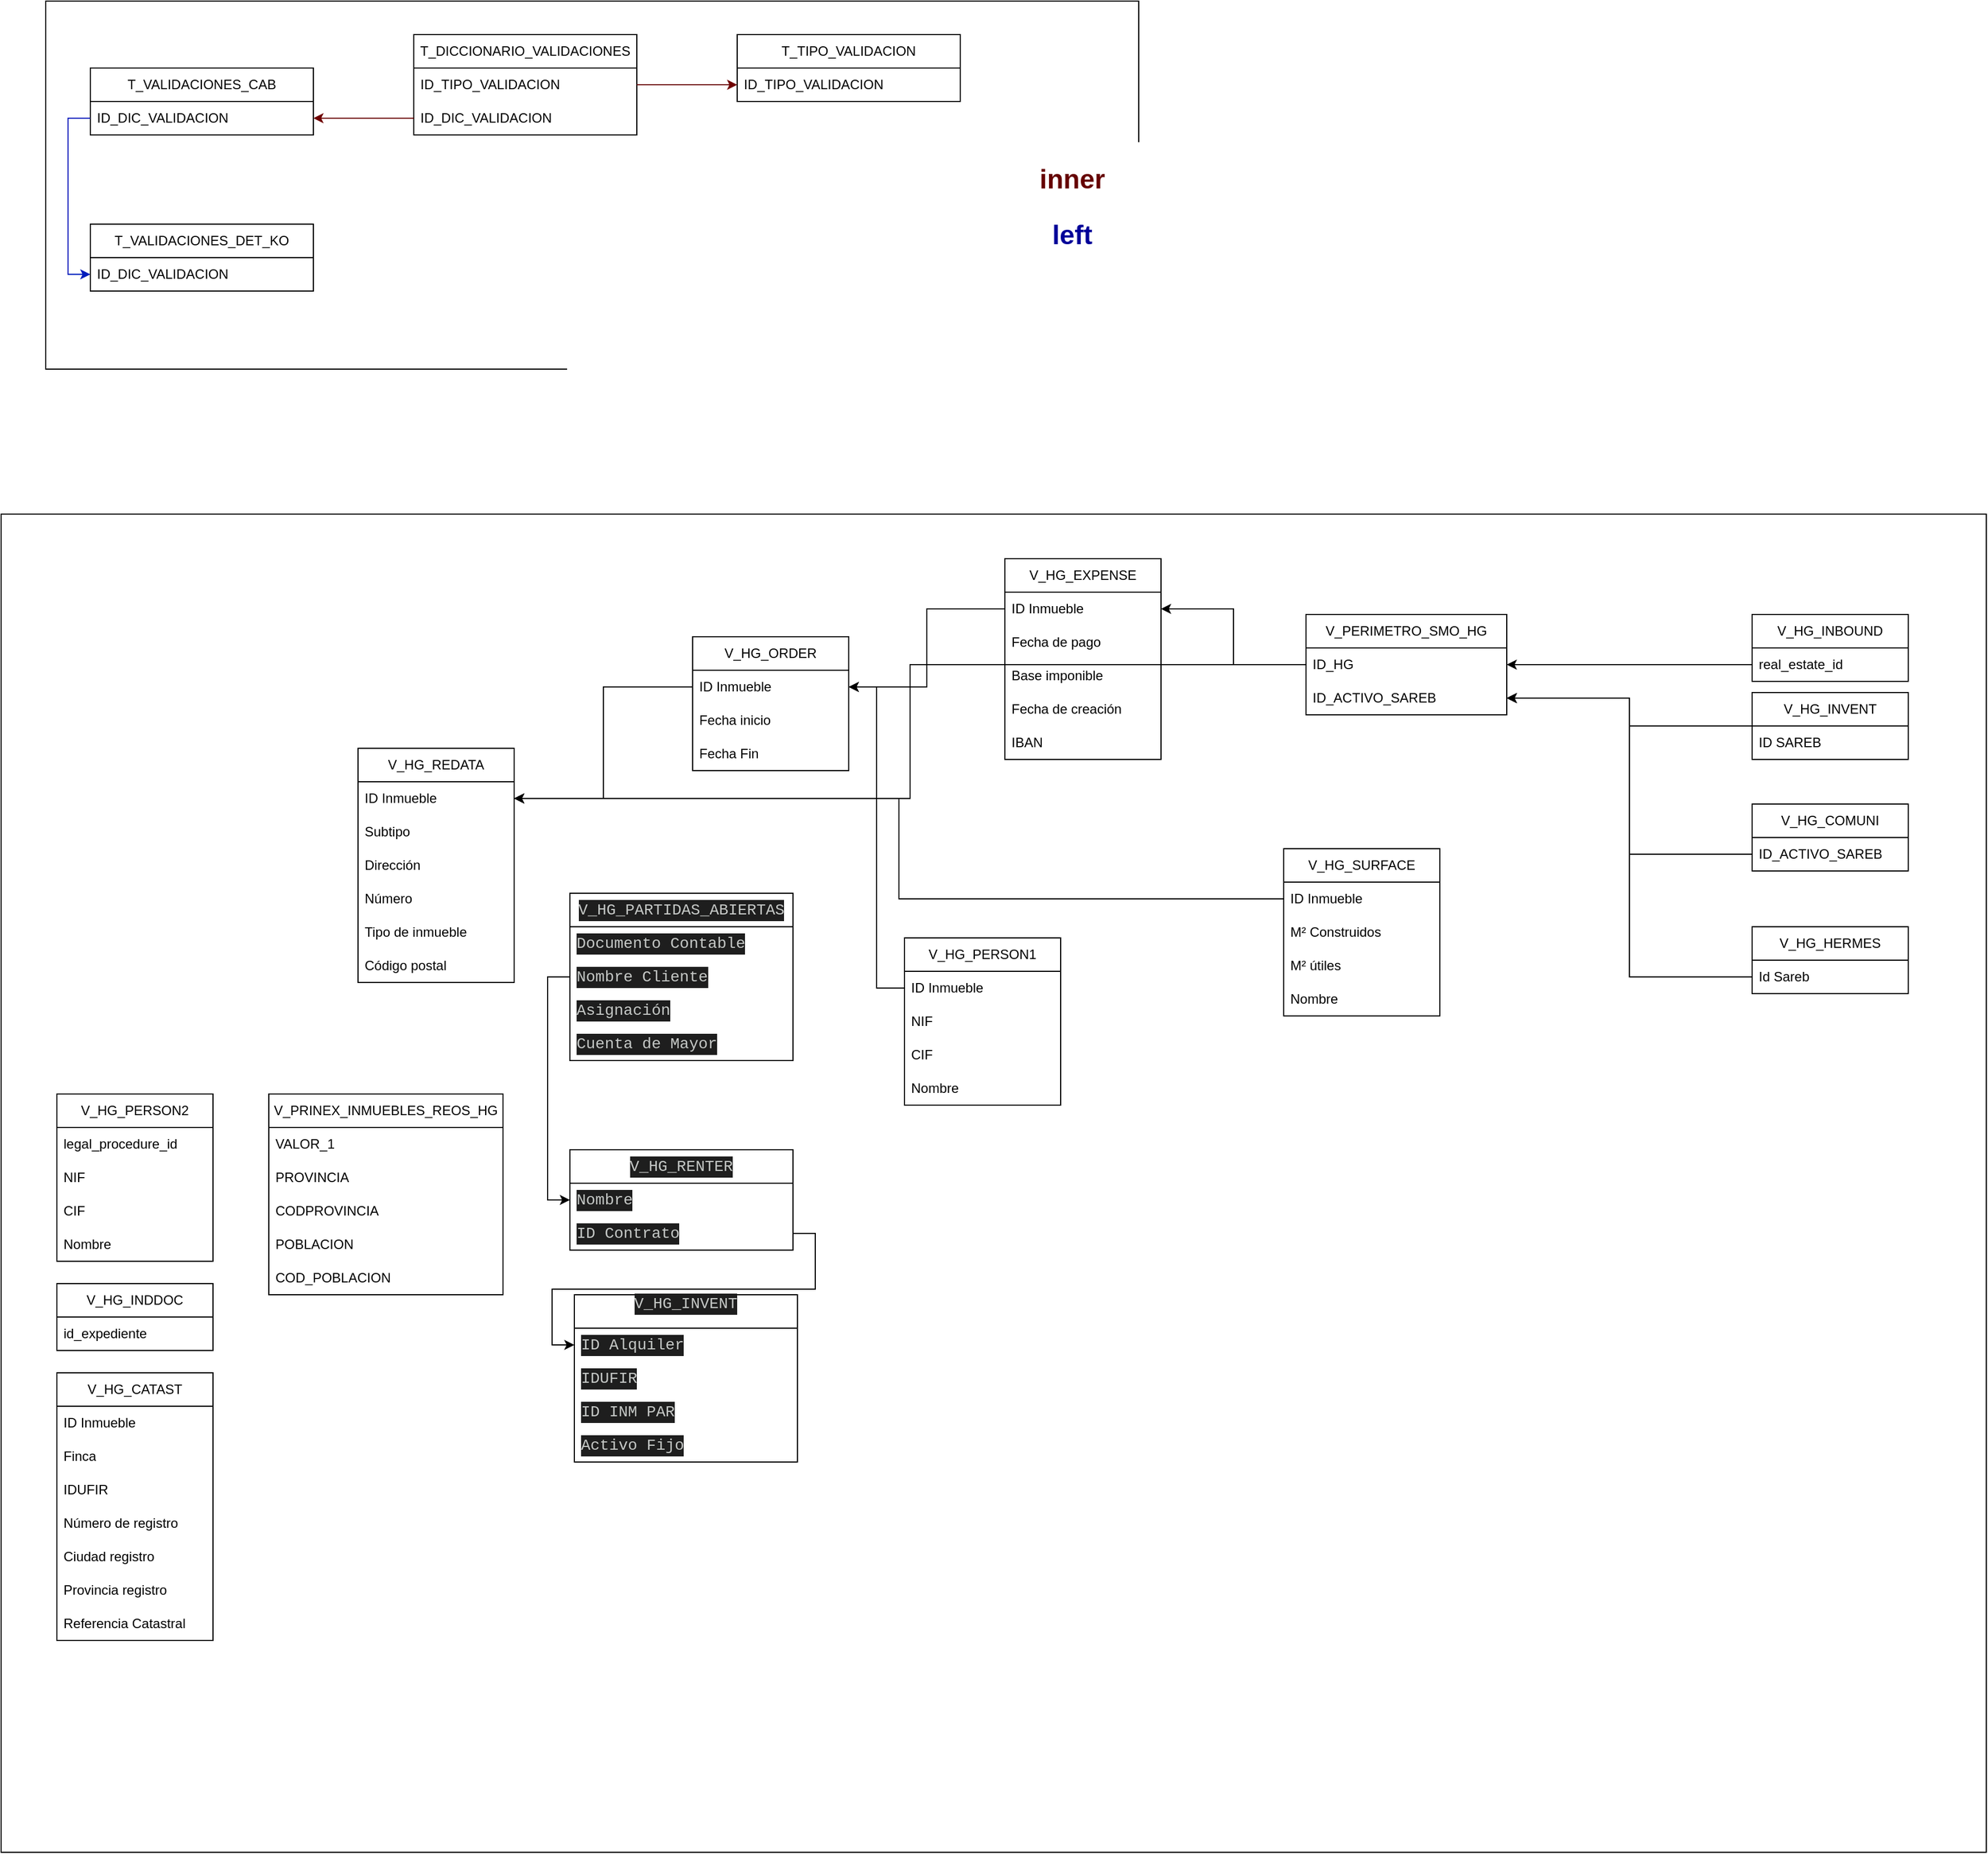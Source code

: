 <mxfile version="21.3.4" type="github">
  <diagram name="Page-1" id="dQD7q0FV81Xkfr1hVzfH">
    <mxGraphModel dx="1823" dy="581" grid="1" gridSize="10" guides="1" tooltips="1" connect="1" arrows="1" fold="1" page="1" pageScale="1" pageWidth="827" pageHeight="1169" math="0" shadow="0">
      <root>
        <mxCell id="0" />
        <mxCell id="1" parent="0" />
        <mxCell id="b-tsryP7ZmEh2vJS-tVm-26" value="" style="rounded=0;whiteSpace=wrap;html=1;" vertex="1" parent="1">
          <mxGeometry x="-300" y="480" width="1780" height="1200" as="geometry" />
        </mxCell>
        <mxCell id="b-tsryP7ZmEh2vJS-tVm-25" value="" style="rounded=0;whiteSpace=wrap;html=1;" vertex="1" parent="1">
          <mxGeometry x="-260" y="20" width="980" height="330" as="geometry" />
        </mxCell>
        <mxCell id="b-tsryP7ZmEh2vJS-tVm-2" value="T_DICCIONARIO_VALIDACIONES" style="swimlane;fontStyle=0;childLayout=stackLayout;horizontal=1;startSize=30;horizontalStack=0;resizeParent=1;resizeParentMax=0;resizeLast=0;collapsible=1;marginBottom=0;whiteSpace=wrap;html=1;" vertex="1" parent="1">
          <mxGeometry x="70" y="50" width="200" height="90" as="geometry" />
        </mxCell>
        <mxCell id="b-tsryP7ZmEh2vJS-tVm-3" value="ID_TIPO_VALIDACION" style="text;strokeColor=none;fillColor=none;align=left;verticalAlign=middle;spacingLeft=4;spacingRight=4;overflow=hidden;points=[[0,0.5],[1,0.5]];portConstraint=eastwest;rotatable=0;whiteSpace=wrap;html=1;" vertex="1" parent="b-tsryP7ZmEh2vJS-tVm-2">
          <mxGeometry y="30" width="200" height="30" as="geometry" />
        </mxCell>
        <mxCell id="b-tsryP7ZmEh2vJS-tVm-4" value="ID_DIC_VALIDACION" style="text;strokeColor=none;fillColor=none;align=left;verticalAlign=middle;spacingLeft=4;spacingRight=4;overflow=hidden;points=[[0,0.5],[1,0.5]];portConstraint=eastwest;rotatable=0;whiteSpace=wrap;html=1;" vertex="1" parent="b-tsryP7ZmEh2vJS-tVm-2">
          <mxGeometry y="60" width="200" height="30" as="geometry" />
        </mxCell>
        <mxCell id="b-tsryP7ZmEh2vJS-tVm-7" value="T_TIPO_VALIDACION" style="swimlane;fontStyle=0;childLayout=stackLayout;horizontal=1;startSize=30;horizontalStack=0;resizeParent=1;resizeParentMax=0;resizeLast=0;collapsible=1;marginBottom=0;whiteSpace=wrap;html=1;" vertex="1" parent="1">
          <mxGeometry x="360" y="50" width="200" height="60" as="geometry" />
        </mxCell>
        <mxCell id="b-tsryP7ZmEh2vJS-tVm-8" value="ID_TIPO_VALIDACION" style="text;strokeColor=none;fillColor=none;align=left;verticalAlign=middle;spacingLeft=4;spacingRight=4;overflow=hidden;points=[[0,0.5],[1,0.5]];portConstraint=eastwest;rotatable=0;whiteSpace=wrap;html=1;" vertex="1" parent="b-tsryP7ZmEh2vJS-tVm-7">
          <mxGeometry y="30" width="200" height="30" as="geometry" />
        </mxCell>
        <mxCell id="b-tsryP7ZmEh2vJS-tVm-11" value="T_VALIDACIONES_CAB" style="swimlane;fontStyle=0;childLayout=stackLayout;horizontal=1;startSize=30;horizontalStack=0;resizeParent=1;resizeParentMax=0;resizeLast=0;collapsible=1;marginBottom=0;whiteSpace=wrap;html=1;" vertex="1" parent="1">
          <mxGeometry x="-220" y="80" width="200" height="60" as="geometry" />
        </mxCell>
        <mxCell id="b-tsryP7ZmEh2vJS-tVm-12" value="ID_DIC_VALIDACION" style="text;strokeColor=none;fillColor=none;align=left;verticalAlign=middle;spacingLeft=4;spacingRight=4;overflow=hidden;points=[[0,0.5],[1,0.5]];portConstraint=eastwest;rotatable=0;whiteSpace=wrap;html=1;" vertex="1" parent="b-tsryP7ZmEh2vJS-tVm-11">
          <mxGeometry y="30" width="200" height="30" as="geometry" />
        </mxCell>
        <mxCell id="b-tsryP7ZmEh2vJS-tVm-15" value="T_VALIDACIONES_DET_KO" style="swimlane;fontStyle=0;childLayout=stackLayout;horizontal=1;startSize=30;horizontalStack=0;resizeParent=1;resizeParentMax=0;resizeLast=0;collapsible=1;marginBottom=0;whiteSpace=wrap;html=1;" vertex="1" parent="1">
          <mxGeometry x="-220" y="220" width="200" height="60" as="geometry" />
        </mxCell>
        <mxCell id="b-tsryP7ZmEh2vJS-tVm-16" value="ID_DIC_VALIDACION" style="text;strokeColor=none;fillColor=none;align=left;verticalAlign=middle;spacingLeft=4;spacingRight=4;overflow=hidden;points=[[0,0.5],[1,0.5]];portConstraint=eastwest;rotatable=0;whiteSpace=wrap;html=1;" vertex="1" parent="b-tsryP7ZmEh2vJS-tVm-15">
          <mxGeometry y="30" width="200" height="30" as="geometry" />
        </mxCell>
        <mxCell id="b-tsryP7ZmEh2vJS-tVm-20" style="edgeStyle=orthogonalEdgeStyle;rounded=0;orthogonalLoop=1;jettySize=auto;html=1;fillColor=#a20025;strokeColor=#6F0000;" edge="1" parent="1" source="b-tsryP7ZmEh2vJS-tVm-4" target="b-tsryP7ZmEh2vJS-tVm-12">
          <mxGeometry relative="1" as="geometry" />
        </mxCell>
        <mxCell id="b-tsryP7ZmEh2vJS-tVm-21" style="edgeStyle=orthogonalEdgeStyle;rounded=0;orthogonalLoop=1;jettySize=auto;html=1;entryX=0;entryY=0.5;entryDx=0;entryDy=0;fillColor=#0050ef;strokeColor=#001DBC;" edge="1" parent="1" source="b-tsryP7ZmEh2vJS-tVm-12" target="b-tsryP7ZmEh2vJS-tVm-16">
          <mxGeometry relative="1" as="geometry" />
        </mxCell>
        <mxCell id="b-tsryP7ZmEh2vJS-tVm-22" style="edgeStyle=orthogonalEdgeStyle;rounded=0;orthogonalLoop=1;jettySize=auto;html=1;exitX=1;exitY=0.5;exitDx=0;exitDy=0;entryX=0;entryY=0.75;entryDx=0;entryDy=0;fillColor=#a20025;strokeColor=#6F0000;" edge="1" parent="1" source="b-tsryP7ZmEh2vJS-tVm-3" target="b-tsryP7ZmEh2vJS-tVm-7">
          <mxGeometry relative="1" as="geometry" />
        </mxCell>
        <mxCell id="b-tsryP7ZmEh2vJS-tVm-23" value="&lt;font color=&quot;#660000&quot;&gt;inner&lt;br&gt;&lt;/font&gt;" style="text;strokeColor=none;fillColor=none;html=1;fontSize=24;fontStyle=1;verticalAlign=middle;align=center;" vertex="1" parent="1">
          <mxGeometry x="610" y="160" width="100" height="40" as="geometry" />
        </mxCell>
        <mxCell id="b-tsryP7ZmEh2vJS-tVm-24" value="&lt;font&gt;left&lt;br&gt;&lt;/font&gt;" style="text;html=1;fontSize=24;fontStyle=1;verticalAlign=middle;align=center;fontColor=#000099;" vertex="1" parent="1">
          <mxGeometry x="610" y="210" width="100" height="40" as="geometry" />
        </mxCell>
        <mxCell id="b-tsryP7ZmEh2vJS-tVm-31" value="V_HG_REDATA" style="swimlane;fontStyle=0;childLayout=stackLayout;horizontal=1;startSize=30;horizontalStack=0;resizeParent=1;resizeParentMax=0;resizeLast=0;collapsible=1;marginBottom=0;whiteSpace=wrap;html=1;" vertex="1" parent="1">
          <mxGeometry x="20" y="690" width="140" height="210" as="geometry" />
        </mxCell>
        <mxCell id="b-tsryP7ZmEh2vJS-tVm-32" value="ID Inmueble" style="text;strokeColor=none;fillColor=none;align=left;verticalAlign=middle;spacingLeft=4;spacingRight=4;overflow=hidden;points=[[0,0.5],[1,0.5]];portConstraint=eastwest;rotatable=0;whiteSpace=wrap;html=1;" vertex="1" parent="b-tsryP7ZmEh2vJS-tVm-31">
          <mxGeometry y="30" width="140" height="30" as="geometry" />
        </mxCell>
        <mxCell id="b-tsryP7ZmEh2vJS-tVm-33" value="Subtipo" style="text;strokeColor=none;fillColor=none;align=left;verticalAlign=middle;spacingLeft=4;spacingRight=4;overflow=hidden;points=[[0,0.5],[1,0.5]];portConstraint=eastwest;rotatable=0;whiteSpace=wrap;html=1;" vertex="1" parent="b-tsryP7ZmEh2vJS-tVm-31">
          <mxGeometry y="60" width="140" height="30" as="geometry" />
        </mxCell>
        <mxCell id="b-tsryP7ZmEh2vJS-tVm-34" value="Dirección" style="text;strokeColor=none;fillColor=none;align=left;verticalAlign=middle;spacingLeft=4;spacingRight=4;overflow=hidden;points=[[0,0.5],[1,0.5]];portConstraint=eastwest;rotatable=0;whiteSpace=wrap;html=1;" vertex="1" parent="b-tsryP7ZmEh2vJS-tVm-31">
          <mxGeometry y="90" width="140" height="30" as="geometry" />
        </mxCell>
        <mxCell id="b-tsryP7ZmEh2vJS-tVm-87" value="Número" style="text;strokeColor=none;fillColor=none;align=left;verticalAlign=middle;spacingLeft=4;spacingRight=4;overflow=hidden;points=[[0,0.5],[1,0.5]];portConstraint=eastwest;rotatable=0;whiteSpace=wrap;html=1;" vertex="1" parent="b-tsryP7ZmEh2vJS-tVm-31">
          <mxGeometry y="120" width="140" height="30" as="geometry" />
        </mxCell>
        <mxCell id="b-tsryP7ZmEh2vJS-tVm-94" value="Tipo de inmueble" style="text;strokeColor=none;fillColor=none;align=left;verticalAlign=middle;spacingLeft=4;spacingRight=4;overflow=hidden;points=[[0,0.5],[1,0.5]];portConstraint=eastwest;rotatable=0;whiteSpace=wrap;html=1;" vertex="1" parent="b-tsryP7ZmEh2vJS-tVm-31">
          <mxGeometry y="150" width="140" height="30" as="geometry" />
        </mxCell>
        <mxCell id="b-tsryP7ZmEh2vJS-tVm-95" value="Código postal" style="text;strokeColor=none;fillColor=none;align=left;verticalAlign=middle;spacingLeft=4;spacingRight=4;overflow=hidden;points=[[0,0.5],[1,0.5]];portConstraint=eastwest;rotatable=0;whiteSpace=wrap;html=1;" vertex="1" parent="b-tsryP7ZmEh2vJS-tVm-31">
          <mxGeometry y="180" width="140" height="30" as="geometry" />
        </mxCell>
        <mxCell id="b-tsryP7ZmEh2vJS-tVm-36" value="V_HG_PERSON1" style="swimlane;fontStyle=0;childLayout=stackLayout;horizontal=1;startSize=30;horizontalStack=0;resizeParent=1;resizeParentMax=0;resizeLast=0;collapsible=1;marginBottom=0;whiteSpace=wrap;html=1;" vertex="1" parent="1">
          <mxGeometry x="510" y="860" width="140" height="150" as="geometry" />
        </mxCell>
        <mxCell id="b-tsryP7ZmEh2vJS-tVm-37" value="ID Inmueble" style="text;strokeColor=none;fillColor=none;align=left;verticalAlign=middle;spacingLeft=4;spacingRight=4;overflow=hidden;points=[[0,0.5],[1,0.5]];portConstraint=eastwest;rotatable=0;whiteSpace=wrap;html=1;" vertex="1" parent="b-tsryP7ZmEh2vJS-tVm-36">
          <mxGeometry y="30" width="140" height="30" as="geometry" />
        </mxCell>
        <mxCell id="b-tsryP7ZmEh2vJS-tVm-38" value="NIF" style="text;strokeColor=none;fillColor=none;align=left;verticalAlign=middle;spacingLeft=4;spacingRight=4;overflow=hidden;points=[[0,0.5],[1,0.5]];portConstraint=eastwest;rotatable=0;whiteSpace=wrap;html=1;" vertex="1" parent="b-tsryP7ZmEh2vJS-tVm-36">
          <mxGeometry y="60" width="140" height="30" as="geometry" />
        </mxCell>
        <mxCell id="b-tsryP7ZmEh2vJS-tVm-39" value="CIF" style="text;strokeColor=none;fillColor=none;align=left;verticalAlign=middle;spacingLeft=4;spacingRight=4;overflow=hidden;points=[[0,0.5],[1,0.5]];portConstraint=eastwest;rotatable=0;whiteSpace=wrap;html=1;" vertex="1" parent="b-tsryP7ZmEh2vJS-tVm-36">
          <mxGeometry y="90" width="140" height="30" as="geometry" />
        </mxCell>
        <mxCell id="b-tsryP7ZmEh2vJS-tVm-40" value="Nombre" style="text;strokeColor=none;fillColor=none;align=left;verticalAlign=middle;spacingLeft=4;spacingRight=4;overflow=hidden;points=[[0,0.5],[1,0.5]];portConstraint=eastwest;rotatable=0;whiteSpace=wrap;html=1;" vertex="1" parent="b-tsryP7ZmEh2vJS-tVm-36">
          <mxGeometry y="120" width="140" height="30" as="geometry" />
        </mxCell>
        <mxCell id="b-tsryP7ZmEh2vJS-tVm-41" value="V_HG_PERSON2" style="swimlane;fontStyle=0;childLayout=stackLayout;horizontal=1;startSize=30;horizontalStack=0;resizeParent=1;resizeParentMax=0;resizeLast=0;collapsible=1;marginBottom=0;whiteSpace=wrap;html=1;" vertex="1" parent="1">
          <mxGeometry x="-250" y="1000" width="140" height="150" as="geometry" />
        </mxCell>
        <mxCell id="b-tsryP7ZmEh2vJS-tVm-42" value="legal_procedure_id" style="text;strokeColor=none;fillColor=none;align=left;verticalAlign=middle;spacingLeft=4;spacingRight=4;overflow=hidden;points=[[0,0.5],[1,0.5]];portConstraint=eastwest;rotatable=0;whiteSpace=wrap;html=1;" vertex="1" parent="b-tsryP7ZmEh2vJS-tVm-41">
          <mxGeometry y="30" width="140" height="30" as="geometry" />
        </mxCell>
        <mxCell id="b-tsryP7ZmEh2vJS-tVm-43" value="NIF" style="text;strokeColor=none;fillColor=none;align=left;verticalAlign=middle;spacingLeft=4;spacingRight=4;overflow=hidden;points=[[0,0.5],[1,0.5]];portConstraint=eastwest;rotatable=0;whiteSpace=wrap;html=1;" vertex="1" parent="b-tsryP7ZmEh2vJS-tVm-41">
          <mxGeometry y="60" width="140" height="30" as="geometry" />
        </mxCell>
        <mxCell id="b-tsryP7ZmEh2vJS-tVm-44" value="CIF" style="text;strokeColor=none;fillColor=none;align=left;verticalAlign=middle;spacingLeft=4;spacingRight=4;overflow=hidden;points=[[0,0.5],[1,0.5]];portConstraint=eastwest;rotatable=0;whiteSpace=wrap;html=1;" vertex="1" parent="b-tsryP7ZmEh2vJS-tVm-41">
          <mxGeometry y="90" width="140" height="30" as="geometry" />
        </mxCell>
        <mxCell id="b-tsryP7ZmEh2vJS-tVm-45" value="Nombre" style="text;strokeColor=none;fillColor=none;align=left;verticalAlign=middle;spacingLeft=4;spacingRight=4;overflow=hidden;points=[[0,0.5],[1,0.5]];portConstraint=eastwest;rotatable=0;whiteSpace=wrap;html=1;" vertex="1" parent="b-tsryP7ZmEh2vJS-tVm-41">
          <mxGeometry y="120" width="140" height="30" as="geometry" />
        </mxCell>
        <mxCell id="b-tsryP7ZmEh2vJS-tVm-46" value="V_HG_ORDER" style="swimlane;fontStyle=0;childLayout=stackLayout;horizontal=1;startSize=30;horizontalStack=0;resizeParent=1;resizeParentMax=0;resizeLast=0;collapsible=1;marginBottom=0;whiteSpace=wrap;html=1;" vertex="1" parent="1">
          <mxGeometry x="320" y="590" width="140" height="120" as="geometry" />
        </mxCell>
        <mxCell id="b-tsryP7ZmEh2vJS-tVm-47" value="ID Inmueble" style="text;strokeColor=none;fillColor=none;align=left;verticalAlign=middle;spacingLeft=4;spacingRight=4;overflow=hidden;points=[[0,0.5],[1,0.5]];portConstraint=eastwest;rotatable=0;whiteSpace=wrap;html=1;" vertex="1" parent="b-tsryP7ZmEh2vJS-tVm-46">
          <mxGeometry y="30" width="140" height="30" as="geometry" />
        </mxCell>
        <mxCell id="b-tsryP7ZmEh2vJS-tVm-48" value="Fecha inicio" style="text;strokeColor=none;fillColor=none;align=left;verticalAlign=middle;spacingLeft=4;spacingRight=4;overflow=hidden;points=[[0,0.5],[1,0.5]];portConstraint=eastwest;rotatable=0;whiteSpace=wrap;html=1;" vertex="1" parent="b-tsryP7ZmEh2vJS-tVm-46">
          <mxGeometry y="60" width="140" height="30" as="geometry" />
        </mxCell>
        <mxCell id="b-tsryP7ZmEh2vJS-tVm-49" value="Fecha Fin" style="text;strokeColor=none;fillColor=none;align=left;verticalAlign=middle;spacingLeft=4;spacingRight=4;overflow=hidden;points=[[0,0.5],[1,0.5]];portConstraint=eastwest;rotatable=0;whiteSpace=wrap;html=1;" vertex="1" parent="b-tsryP7ZmEh2vJS-tVm-46">
          <mxGeometry y="90" width="140" height="30" as="geometry" />
        </mxCell>
        <mxCell id="b-tsryP7ZmEh2vJS-tVm-50" style="edgeStyle=orthogonalEdgeStyle;rounded=0;orthogonalLoop=1;jettySize=auto;html=1;entryX=1;entryY=0.5;entryDx=0;entryDy=0;" edge="1" parent="1" source="b-tsryP7ZmEh2vJS-tVm-47" target="b-tsryP7ZmEh2vJS-tVm-32">
          <mxGeometry relative="1" as="geometry" />
        </mxCell>
        <mxCell id="b-tsryP7ZmEh2vJS-tVm-51" value="V_HG_EXPENSE" style="swimlane;fontStyle=0;childLayout=stackLayout;horizontal=1;startSize=30;horizontalStack=0;resizeParent=1;resizeParentMax=0;resizeLast=0;collapsible=1;marginBottom=0;whiteSpace=wrap;html=1;" vertex="1" parent="1">
          <mxGeometry x="600" y="520" width="140" height="180" as="geometry" />
        </mxCell>
        <mxCell id="b-tsryP7ZmEh2vJS-tVm-52" value="ID Inmueble" style="text;strokeColor=none;fillColor=none;align=left;verticalAlign=middle;spacingLeft=4;spacingRight=4;overflow=hidden;points=[[0,0.5],[1,0.5]];portConstraint=eastwest;rotatable=0;whiteSpace=wrap;html=1;" vertex="1" parent="b-tsryP7ZmEh2vJS-tVm-51">
          <mxGeometry y="30" width="140" height="30" as="geometry" />
        </mxCell>
        <mxCell id="b-tsryP7ZmEh2vJS-tVm-53" value="Fecha de pago" style="text;strokeColor=none;fillColor=none;align=left;verticalAlign=middle;spacingLeft=4;spacingRight=4;overflow=hidden;points=[[0,0.5],[1,0.5]];portConstraint=eastwest;rotatable=0;whiteSpace=wrap;html=1;" vertex="1" parent="b-tsryP7ZmEh2vJS-tVm-51">
          <mxGeometry y="60" width="140" height="30" as="geometry" />
        </mxCell>
        <mxCell id="b-tsryP7ZmEh2vJS-tVm-56" value="Base imponible" style="text;strokeColor=none;fillColor=none;align=left;verticalAlign=middle;spacingLeft=4;spacingRight=4;overflow=hidden;points=[[0,0.5],[1,0.5]];portConstraint=eastwest;rotatable=0;whiteSpace=wrap;html=1;" vertex="1" parent="b-tsryP7ZmEh2vJS-tVm-51">
          <mxGeometry y="90" width="140" height="30" as="geometry" />
        </mxCell>
        <mxCell id="b-tsryP7ZmEh2vJS-tVm-55" value="Fecha de creación" style="text;strokeColor=none;fillColor=none;align=left;verticalAlign=middle;spacingLeft=4;spacingRight=4;overflow=hidden;points=[[0,0.5],[1,0.5]];portConstraint=eastwest;rotatable=0;whiteSpace=wrap;html=1;" vertex="1" parent="b-tsryP7ZmEh2vJS-tVm-51">
          <mxGeometry y="120" width="140" height="30" as="geometry" />
        </mxCell>
        <mxCell id="b-tsryP7ZmEh2vJS-tVm-54" value="IBAN" style="text;strokeColor=none;fillColor=none;align=left;verticalAlign=middle;spacingLeft=4;spacingRight=4;overflow=hidden;points=[[0,0.5],[1,0.5]];portConstraint=eastwest;rotatable=0;whiteSpace=wrap;html=1;" vertex="1" parent="b-tsryP7ZmEh2vJS-tVm-51">
          <mxGeometry y="150" width="140" height="30" as="geometry" />
        </mxCell>
        <mxCell id="b-tsryP7ZmEh2vJS-tVm-57" style="edgeStyle=orthogonalEdgeStyle;rounded=0;orthogonalLoop=1;jettySize=auto;html=1;" edge="1" parent="1" source="b-tsryP7ZmEh2vJS-tVm-52" target="b-tsryP7ZmEh2vJS-tVm-47">
          <mxGeometry relative="1" as="geometry" />
        </mxCell>
        <mxCell id="b-tsryP7ZmEh2vJS-tVm-58" style="edgeStyle=orthogonalEdgeStyle;rounded=0;orthogonalLoop=1;jettySize=auto;html=1;" edge="1" parent="1" source="b-tsryP7ZmEh2vJS-tVm-37" target="b-tsryP7ZmEh2vJS-tVm-47">
          <mxGeometry relative="1" as="geometry" />
        </mxCell>
        <mxCell id="b-tsryP7ZmEh2vJS-tVm-59" value="V_HG_INDDOC" style="swimlane;fontStyle=0;childLayout=stackLayout;horizontal=1;startSize=30;horizontalStack=0;resizeParent=1;resizeParentMax=0;resizeLast=0;collapsible=1;marginBottom=0;whiteSpace=wrap;html=1;" vertex="1" parent="1">
          <mxGeometry x="-250" y="1170" width="140" height="60" as="geometry" />
        </mxCell>
        <mxCell id="b-tsryP7ZmEh2vJS-tVm-60" value="id_expediente" style="text;strokeColor=none;fillColor=none;align=left;verticalAlign=middle;spacingLeft=4;spacingRight=4;overflow=hidden;points=[[0,0.5],[1,0.5]];portConstraint=eastwest;rotatable=0;whiteSpace=wrap;html=1;" vertex="1" parent="b-tsryP7ZmEh2vJS-tVm-59">
          <mxGeometry y="30" width="140" height="30" as="geometry" />
        </mxCell>
        <mxCell id="b-tsryP7ZmEh2vJS-tVm-64" value="V_PERIMETRO_SMO_HG" style="swimlane;fontStyle=0;childLayout=stackLayout;horizontal=1;startSize=30;horizontalStack=0;resizeParent=1;resizeParentMax=0;resizeLast=0;collapsible=1;marginBottom=0;whiteSpace=wrap;html=1;" vertex="1" parent="1">
          <mxGeometry x="870" y="570" width="180" height="90" as="geometry" />
        </mxCell>
        <mxCell id="b-tsryP7ZmEh2vJS-tVm-65" value="ID_HG" style="text;strokeColor=none;fillColor=none;align=left;verticalAlign=middle;spacingLeft=4;spacingRight=4;overflow=hidden;points=[[0,0.5],[1,0.5]];portConstraint=eastwest;rotatable=0;whiteSpace=wrap;html=1;" vertex="1" parent="b-tsryP7ZmEh2vJS-tVm-64">
          <mxGeometry y="30" width="180" height="30" as="geometry" />
        </mxCell>
        <mxCell id="b-tsryP7ZmEh2vJS-tVm-66" value="ID_ACTIVO_SAREB" style="text;strokeColor=none;fillColor=none;align=left;verticalAlign=middle;spacingLeft=4;spacingRight=4;overflow=hidden;points=[[0,0.5],[1,0.5]];portConstraint=eastwest;rotatable=0;whiteSpace=wrap;html=1;" vertex="1" parent="b-tsryP7ZmEh2vJS-tVm-64">
          <mxGeometry y="60" width="180" height="30" as="geometry" />
        </mxCell>
        <mxCell id="b-tsryP7ZmEh2vJS-tVm-69" style="edgeStyle=orthogonalEdgeStyle;rounded=0;orthogonalLoop=1;jettySize=auto;html=1;" edge="1" parent="1" source="b-tsryP7ZmEh2vJS-tVm-65" target="b-tsryP7ZmEh2vJS-tVm-52">
          <mxGeometry relative="1" as="geometry" />
        </mxCell>
        <mxCell id="b-tsryP7ZmEh2vJS-tVm-71" value="V_HG_CATAST" style="swimlane;fontStyle=0;childLayout=stackLayout;horizontal=1;startSize=30;horizontalStack=0;resizeParent=1;resizeParentMax=0;resizeLast=0;collapsible=1;marginBottom=0;whiteSpace=wrap;html=1;" vertex="1" parent="1">
          <mxGeometry x="-250" y="1250" width="140" height="240" as="geometry" />
        </mxCell>
        <mxCell id="b-tsryP7ZmEh2vJS-tVm-76" value="ID Inmueble" style="text;strokeColor=none;fillColor=none;align=left;verticalAlign=middle;spacingLeft=4;spacingRight=4;overflow=hidden;points=[[0,0.5],[1,0.5]];portConstraint=eastwest;rotatable=0;whiteSpace=wrap;html=1;" vertex="1" parent="b-tsryP7ZmEh2vJS-tVm-71">
          <mxGeometry y="30" width="140" height="30" as="geometry" />
        </mxCell>
        <mxCell id="b-tsryP7ZmEh2vJS-tVm-72" value="Finca" style="text;strokeColor=none;fillColor=none;align=left;verticalAlign=middle;spacingLeft=4;spacingRight=4;overflow=hidden;points=[[0,0.5],[1,0.5]];portConstraint=eastwest;rotatable=0;whiteSpace=wrap;html=1;" vertex="1" parent="b-tsryP7ZmEh2vJS-tVm-71">
          <mxGeometry y="60" width="140" height="30" as="geometry" />
        </mxCell>
        <mxCell id="b-tsryP7ZmEh2vJS-tVm-73" value="IDUFIR" style="text;strokeColor=none;fillColor=none;align=left;verticalAlign=middle;spacingLeft=4;spacingRight=4;overflow=hidden;points=[[0,0.5],[1,0.5]];portConstraint=eastwest;rotatable=0;whiteSpace=wrap;html=1;" vertex="1" parent="b-tsryP7ZmEh2vJS-tVm-71">
          <mxGeometry y="90" width="140" height="30" as="geometry" />
        </mxCell>
        <mxCell id="b-tsryP7ZmEh2vJS-tVm-74" value="Número de registro" style="text;strokeColor=none;fillColor=none;align=left;verticalAlign=middle;spacingLeft=4;spacingRight=4;overflow=hidden;points=[[0,0.5],[1,0.5]];portConstraint=eastwest;rotatable=0;whiteSpace=wrap;html=1;" vertex="1" parent="b-tsryP7ZmEh2vJS-tVm-71">
          <mxGeometry y="120" width="140" height="30" as="geometry" />
        </mxCell>
        <mxCell id="b-tsryP7ZmEh2vJS-tVm-78" value="Ciudad registro" style="text;strokeColor=none;fillColor=none;align=left;verticalAlign=middle;spacingLeft=4;spacingRight=4;overflow=hidden;points=[[0,0.5],[1,0.5]];portConstraint=eastwest;rotatable=0;whiteSpace=wrap;html=1;" vertex="1" parent="b-tsryP7ZmEh2vJS-tVm-71">
          <mxGeometry y="150" width="140" height="30" as="geometry" />
        </mxCell>
        <mxCell id="b-tsryP7ZmEh2vJS-tVm-77" value="Provincia registro" style="text;strokeColor=none;fillColor=none;align=left;verticalAlign=middle;spacingLeft=4;spacingRight=4;overflow=hidden;points=[[0,0.5],[1,0.5]];portConstraint=eastwest;rotatable=0;whiteSpace=wrap;html=1;" vertex="1" parent="b-tsryP7ZmEh2vJS-tVm-71">
          <mxGeometry y="180" width="140" height="30" as="geometry" />
        </mxCell>
        <mxCell id="b-tsryP7ZmEh2vJS-tVm-75" value="Referencia Catastral" style="text;strokeColor=none;fillColor=none;align=left;verticalAlign=middle;spacingLeft=4;spacingRight=4;overflow=hidden;points=[[0,0.5],[1,0.5]];portConstraint=eastwest;rotatable=0;whiteSpace=wrap;html=1;" vertex="1" parent="b-tsryP7ZmEh2vJS-tVm-71">
          <mxGeometry y="210" width="140" height="30" as="geometry" />
        </mxCell>
        <mxCell id="b-tsryP7ZmEh2vJS-tVm-79" value="V_PRINEX_INMUEBLES_REOS_HG" style="swimlane;fontStyle=0;childLayout=stackLayout;horizontal=1;startSize=30;horizontalStack=0;resizeParent=1;resizeParentMax=0;resizeLast=0;collapsible=1;marginBottom=0;whiteSpace=wrap;html=1;" vertex="1" parent="1">
          <mxGeometry x="-60" y="1000" width="210" height="180" as="geometry">
            <mxRectangle x="280" y="780" width="260" height="30" as="alternateBounds" />
          </mxGeometry>
        </mxCell>
        <mxCell id="b-tsryP7ZmEh2vJS-tVm-80" value="VALOR_1" style="text;strokeColor=none;fillColor=none;align=left;verticalAlign=middle;spacingLeft=4;spacingRight=4;overflow=hidden;points=[[0,0.5],[1,0.5]];portConstraint=eastwest;rotatable=0;whiteSpace=wrap;html=1;" vertex="1" parent="b-tsryP7ZmEh2vJS-tVm-79">
          <mxGeometry y="30" width="210" height="30" as="geometry" />
        </mxCell>
        <mxCell id="b-tsryP7ZmEh2vJS-tVm-81" value="PROVINCIA" style="text;strokeColor=none;fillColor=none;align=left;verticalAlign=middle;spacingLeft=4;spacingRight=4;overflow=hidden;points=[[0,0.5],[1,0.5]];portConstraint=eastwest;rotatable=0;whiteSpace=wrap;html=1;" vertex="1" parent="b-tsryP7ZmEh2vJS-tVm-79">
          <mxGeometry y="60" width="210" height="30" as="geometry" />
        </mxCell>
        <mxCell id="b-tsryP7ZmEh2vJS-tVm-82" value="CODPROVINCIA" style="text;strokeColor=none;fillColor=none;align=left;verticalAlign=middle;spacingLeft=4;spacingRight=4;overflow=hidden;points=[[0,0.5],[1,0.5]];portConstraint=eastwest;rotatable=0;whiteSpace=wrap;html=1;" vertex="1" parent="b-tsryP7ZmEh2vJS-tVm-79">
          <mxGeometry y="90" width="210" height="30" as="geometry" />
        </mxCell>
        <mxCell id="b-tsryP7ZmEh2vJS-tVm-83" value="POBLACION" style="text;strokeColor=none;fillColor=none;align=left;verticalAlign=middle;spacingLeft=4;spacingRight=4;overflow=hidden;points=[[0,0.5],[1,0.5]];portConstraint=eastwest;rotatable=0;whiteSpace=wrap;html=1;" vertex="1" parent="b-tsryP7ZmEh2vJS-tVm-79">
          <mxGeometry y="120" width="210" height="30" as="geometry" />
        </mxCell>
        <mxCell id="b-tsryP7ZmEh2vJS-tVm-84" value="COD_POBLACION" style="text;strokeColor=none;fillColor=none;align=left;verticalAlign=middle;spacingLeft=4;spacingRight=4;overflow=hidden;points=[[0,0.5],[1,0.5]];portConstraint=eastwest;rotatable=0;whiteSpace=wrap;html=1;" vertex="1" parent="b-tsryP7ZmEh2vJS-tVm-79">
          <mxGeometry y="150" width="210" height="30" as="geometry" />
        </mxCell>
        <mxCell id="b-tsryP7ZmEh2vJS-tVm-88" value="V_HG_SURFACE" style="swimlane;fontStyle=0;childLayout=stackLayout;horizontal=1;startSize=30;horizontalStack=0;resizeParent=1;resizeParentMax=0;resizeLast=0;collapsible=1;marginBottom=0;whiteSpace=wrap;html=1;" vertex="1" parent="1">
          <mxGeometry x="850" y="780" width="140" height="150" as="geometry" />
        </mxCell>
        <mxCell id="b-tsryP7ZmEh2vJS-tVm-89" value="ID Inmueble" style="text;strokeColor=none;fillColor=none;align=left;verticalAlign=middle;spacingLeft=4;spacingRight=4;overflow=hidden;points=[[0,0.5],[1,0.5]];portConstraint=eastwest;rotatable=0;whiteSpace=wrap;html=1;" vertex="1" parent="b-tsryP7ZmEh2vJS-tVm-88">
          <mxGeometry y="30" width="140" height="30" as="geometry" />
        </mxCell>
        <mxCell id="b-tsryP7ZmEh2vJS-tVm-90" value="M² Construidos" style="text;strokeColor=none;fillColor=none;align=left;verticalAlign=middle;spacingLeft=4;spacingRight=4;overflow=hidden;points=[[0,0.5],[1,0.5]];portConstraint=eastwest;rotatable=0;whiteSpace=wrap;html=1;" vertex="1" parent="b-tsryP7ZmEh2vJS-tVm-88">
          <mxGeometry y="60" width="140" height="30" as="geometry" />
        </mxCell>
        <mxCell id="b-tsryP7ZmEh2vJS-tVm-91" value="M² útiles" style="text;strokeColor=none;fillColor=none;align=left;verticalAlign=middle;spacingLeft=4;spacingRight=4;overflow=hidden;points=[[0,0.5],[1,0.5]];portConstraint=eastwest;rotatable=0;whiteSpace=wrap;html=1;" vertex="1" parent="b-tsryP7ZmEh2vJS-tVm-88">
          <mxGeometry y="90" width="140" height="30" as="geometry" />
        </mxCell>
        <mxCell id="b-tsryP7ZmEh2vJS-tVm-92" value="Nombre" style="text;strokeColor=none;fillColor=none;align=left;verticalAlign=middle;spacingLeft=4;spacingRight=4;overflow=hidden;points=[[0,0.5],[1,0.5]];portConstraint=eastwest;rotatable=0;whiteSpace=wrap;html=1;" vertex="1" parent="b-tsryP7ZmEh2vJS-tVm-88">
          <mxGeometry y="120" width="140" height="30" as="geometry" />
        </mxCell>
        <mxCell id="b-tsryP7ZmEh2vJS-tVm-96" style="edgeStyle=orthogonalEdgeStyle;rounded=0;orthogonalLoop=1;jettySize=auto;html=1;" edge="1" parent="1" source="b-tsryP7ZmEh2vJS-tVm-65" target="b-tsryP7ZmEh2vJS-tVm-32">
          <mxGeometry relative="1" as="geometry" />
        </mxCell>
        <mxCell id="b-tsryP7ZmEh2vJS-tVm-105" style="edgeStyle=orthogonalEdgeStyle;rounded=0;orthogonalLoop=1;jettySize=auto;html=1;" edge="1" parent="1" source="b-tsryP7ZmEh2vJS-tVm-97" target="b-tsryP7ZmEh2vJS-tVm-66">
          <mxGeometry relative="1" as="geometry" />
        </mxCell>
        <mxCell id="b-tsryP7ZmEh2vJS-tVm-97" value="V_HG_INVENT" style="swimlane;fontStyle=0;childLayout=stackLayout;horizontal=1;startSize=30;horizontalStack=0;resizeParent=1;resizeParentMax=0;resizeLast=0;collapsible=1;marginBottom=0;whiteSpace=wrap;html=1;" vertex="1" parent="1">
          <mxGeometry x="1270" y="640" width="140" height="60" as="geometry" />
        </mxCell>
        <mxCell id="b-tsryP7ZmEh2vJS-tVm-98" value="ID SAREB" style="text;strokeColor=none;fillColor=none;align=left;verticalAlign=middle;spacingLeft=4;spacingRight=4;overflow=hidden;points=[[0,0.5],[1,0.5]];portConstraint=eastwest;rotatable=0;whiteSpace=wrap;html=1;" vertex="1" parent="b-tsryP7ZmEh2vJS-tVm-97">
          <mxGeometry y="30" width="140" height="30" as="geometry" />
        </mxCell>
        <mxCell id="b-tsryP7ZmEh2vJS-tVm-102" style="edgeStyle=orthogonalEdgeStyle;rounded=0;orthogonalLoop=1;jettySize=auto;html=1;" edge="1" parent="1" source="b-tsryP7ZmEh2vJS-tVm-89" target="b-tsryP7ZmEh2vJS-tVm-32">
          <mxGeometry relative="1" as="geometry" />
        </mxCell>
        <mxCell id="b-tsryP7ZmEh2vJS-tVm-107" value="V_HG_COMUNI" style="swimlane;fontStyle=0;childLayout=stackLayout;horizontal=1;startSize=30;horizontalStack=0;resizeParent=1;resizeParentMax=0;resizeLast=0;collapsible=1;marginBottom=0;whiteSpace=wrap;html=1;" vertex="1" parent="1">
          <mxGeometry x="1270" y="740" width="140" height="60" as="geometry" />
        </mxCell>
        <mxCell id="b-tsryP7ZmEh2vJS-tVm-108" value="ID_ACTIVO_SAREB" style="text;strokeColor=none;fillColor=none;align=left;verticalAlign=middle;spacingLeft=4;spacingRight=4;overflow=hidden;points=[[0,0.5],[1,0.5]];portConstraint=eastwest;rotatable=0;whiteSpace=wrap;html=1;" vertex="1" parent="b-tsryP7ZmEh2vJS-tVm-107">
          <mxGeometry y="30" width="140" height="30" as="geometry" />
        </mxCell>
        <mxCell id="b-tsryP7ZmEh2vJS-tVm-109" style="edgeStyle=orthogonalEdgeStyle;rounded=0;orthogonalLoop=1;jettySize=auto;html=1;" edge="1" parent="1" source="b-tsryP7ZmEh2vJS-tVm-108" target="b-tsryP7ZmEh2vJS-tVm-66">
          <mxGeometry relative="1" as="geometry" />
        </mxCell>
        <mxCell id="b-tsryP7ZmEh2vJS-tVm-110" value="V_HG_INBOUND" style="swimlane;fontStyle=0;childLayout=stackLayout;horizontal=1;startSize=30;horizontalStack=0;resizeParent=1;resizeParentMax=0;resizeLast=0;collapsible=1;marginBottom=0;whiteSpace=wrap;html=1;" vertex="1" parent="1">
          <mxGeometry x="1270" y="570" width="140" height="60" as="geometry" />
        </mxCell>
        <mxCell id="b-tsryP7ZmEh2vJS-tVm-111" value="real_estate_id" style="text;strokeColor=none;fillColor=none;align=left;verticalAlign=middle;spacingLeft=4;spacingRight=4;overflow=hidden;points=[[0,0.5],[1,0.5]];portConstraint=eastwest;rotatable=0;whiteSpace=wrap;html=1;" vertex="1" parent="b-tsryP7ZmEh2vJS-tVm-110">
          <mxGeometry y="30" width="140" height="30" as="geometry" />
        </mxCell>
        <mxCell id="b-tsryP7ZmEh2vJS-tVm-112" style="edgeStyle=orthogonalEdgeStyle;rounded=0;orthogonalLoop=1;jettySize=auto;html=1;" edge="1" parent="1" source="b-tsryP7ZmEh2vJS-tVm-111" target="b-tsryP7ZmEh2vJS-tVm-65">
          <mxGeometry relative="1" as="geometry" />
        </mxCell>
        <mxCell id="b-tsryP7ZmEh2vJS-tVm-113" value="V_HG_HERMES" style="swimlane;fontStyle=0;childLayout=stackLayout;horizontal=1;startSize=30;horizontalStack=0;resizeParent=1;resizeParentMax=0;resizeLast=0;collapsible=1;marginBottom=0;whiteSpace=wrap;html=1;" vertex="1" parent="1">
          <mxGeometry x="1270" y="850" width="140" height="60" as="geometry" />
        </mxCell>
        <mxCell id="b-tsryP7ZmEh2vJS-tVm-114" value="Id Sareb" style="text;strokeColor=none;fillColor=none;align=left;verticalAlign=middle;spacingLeft=4;spacingRight=4;overflow=hidden;points=[[0,0.5],[1,0.5]];portConstraint=eastwest;rotatable=0;whiteSpace=wrap;html=1;" vertex="1" parent="b-tsryP7ZmEh2vJS-tVm-113">
          <mxGeometry y="30" width="140" height="30" as="geometry" />
        </mxCell>
        <mxCell id="b-tsryP7ZmEh2vJS-tVm-115" style="edgeStyle=orthogonalEdgeStyle;rounded=0;orthogonalLoop=1;jettySize=auto;html=1;" edge="1" parent="1" source="b-tsryP7ZmEh2vJS-tVm-114" target="b-tsryP7ZmEh2vJS-tVm-66">
          <mxGeometry relative="1" as="geometry" />
        </mxCell>
        <mxCell id="b-tsryP7ZmEh2vJS-tVm-116" value="&lt;div style=&quot;color: rgb(197, 200, 198); background-color: rgb(30, 30, 30); font-family: Consolas, &amp;quot;Courier New&amp;quot;, monospace; font-size: 14px; line-height: 19px;&quot;&gt;V_HG_PARTIDAS_ABIERTAS&lt;/div&gt;" style="swimlane;fontStyle=0;childLayout=stackLayout;horizontal=1;startSize=30;horizontalStack=0;resizeParent=1;resizeParentMax=0;resizeLast=0;collapsible=1;marginBottom=0;whiteSpace=wrap;html=1;" vertex="1" parent="1">
          <mxGeometry x="210" y="820" width="200" height="150" as="geometry" />
        </mxCell>
        <mxCell id="b-tsryP7ZmEh2vJS-tVm-117" value="&lt;div style=&quot;color: rgb(197, 200, 198); background-color: rgb(30, 30, 30); font-family: Consolas, &amp;quot;Courier New&amp;quot;, monospace; font-size: 14px; line-height: 19px;&quot;&gt;Documento Contable&lt;/div&gt;" style="text;strokeColor=none;fillColor=none;align=left;verticalAlign=middle;spacingLeft=4;spacingRight=4;overflow=hidden;points=[[0,0.5],[1,0.5]];portConstraint=eastwest;rotatable=0;whiteSpace=wrap;html=1;" vertex="1" parent="b-tsryP7ZmEh2vJS-tVm-116">
          <mxGeometry y="30" width="200" height="30" as="geometry" />
        </mxCell>
        <mxCell id="b-tsryP7ZmEh2vJS-tVm-118" value="&lt;div style=&quot;color: rgb(197, 200, 198); background-color: rgb(30, 30, 30); font-family: Consolas, &amp;quot;Courier New&amp;quot;, monospace; font-size: 14px; line-height: 19px;&quot;&gt;Nombre Cliente&lt;/div&gt;" style="text;strokeColor=none;fillColor=none;align=left;verticalAlign=middle;spacingLeft=4;spacingRight=4;overflow=hidden;points=[[0,0.5],[1,0.5]];portConstraint=eastwest;rotatable=0;whiteSpace=wrap;html=1;" vertex="1" parent="b-tsryP7ZmEh2vJS-tVm-116">
          <mxGeometry y="60" width="200" height="30" as="geometry" />
        </mxCell>
        <mxCell id="b-tsryP7ZmEh2vJS-tVm-128" value="&lt;div style=&quot;color: rgb(197, 200, 198); background-color: rgb(30, 30, 30); font-family: Consolas, &amp;quot;Courier New&amp;quot;, monospace; font-size: 14px; line-height: 19px;&quot;&gt;&lt;div style=&quot;line-height: 19px;&quot;&gt;Asignación&lt;/div&gt;&lt;/div&gt;" style="text;strokeColor=none;fillColor=none;align=left;verticalAlign=middle;spacingLeft=4;spacingRight=4;overflow=hidden;points=[[0,0.5],[1,0.5]];portConstraint=eastwest;rotatable=0;whiteSpace=wrap;html=1;" vertex="1" parent="b-tsryP7ZmEh2vJS-tVm-116">
          <mxGeometry y="90" width="200" height="30" as="geometry" />
        </mxCell>
        <mxCell id="b-tsryP7ZmEh2vJS-tVm-135" value="&lt;div style=&quot;color: rgb(197, 200, 198); background-color: rgb(30, 30, 30); font-family: Consolas, &amp;quot;Courier New&amp;quot;, monospace; font-size: 14px; line-height: 19px;&quot;&gt;&lt;div style=&quot;line-height: 19px;&quot;&gt;&lt;div style=&quot;line-height: 19px;&quot;&gt;Cuenta de Mayor&lt;/div&gt;&lt;/div&gt;&lt;/div&gt;" style="text;strokeColor=none;fillColor=none;align=left;verticalAlign=middle;spacingLeft=4;spacingRight=4;overflow=hidden;points=[[0,0.5],[1,0.5]];portConstraint=eastwest;rotatable=0;whiteSpace=wrap;html=1;" vertex="1" parent="b-tsryP7ZmEh2vJS-tVm-116">
          <mxGeometry y="120" width="200" height="30" as="geometry" />
        </mxCell>
        <mxCell id="b-tsryP7ZmEh2vJS-tVm-123" value="&lt;div style=&quot;color: rgb(197, 200, 198); background-color: rgb(30, 30, 30); font-family: Consolas, &amp;quot;Courier New&amp;quot;, monospace; font-size: 14px; line-height: 19px;&quot;&gt;&lt;div style=&quot;line-height: 19px;&quot;&gt;V_HG_RENTER&lt;/div&gt;&lt;/div&gt;" style="swimlane;fontStyle=0;childLayout=stackLayout;horizontal=1;startSize=30;horizontalStack=0;resizeParent=1;resizeParentMax=0;resizeLast=0;collapsible=1;marginBottom=0;whiteSpace=wrap;html=1;" vertex="1" parent="1">
          <mxGeometry x="210" y="1050" width="200" height="90" as="geometry" />
        </mxCell>
        <mxCell id="b-tsryP7ZmEh2vJS-tVm-124" value="&lt;div style=&quot;color: rgb(197, 200, 198); background-color: rgb(30, 30, 30); font-family: Consolas, &amp;quot;Courier New&amp;quot;, monospace; font-size: 14px; line-height: 19px;&quot;&gt;&lt;div style=&quot;line-height: 19px;&quot;&gt;Nombre&lt;/div&gt;&lt;/div&gt;" style="text;strokeColor=none;fillColor=none;align=left;verticalAlign=middle;spacingLeft=4;spacingRight=4;overflow=hidden;points=[[0,0.5],[1,0.5]];portConstraint=eastwest;rotatable=0;whiteSpace=wrap;html=1;" vertex="1" parent="b-tsryP7ZmEh2vJS-tVm-123">
          <mxGeometry y="30" width="200" height="30" as="geometry" />
        </mxCell>
        <mxCell id="b-tsryP7ZmEh2vJS-tVm-129" value="&lt;div style=&quot;color: rgb(197, 200, 198); background-color: rgb(30, 30, 30); font-family: Consolas, &amp;quot;Courier New&amp;quot;, monospace; font-size: 14px; line-height: 19px;&quot;&gt;&lt;div style=&quot;line-height: 19px;&quot;&gt;&lt;div style=&quot;line-height: 19px;&quot;&gt;ID Contrato&lt;/div&gt;&lt;/div&gt;&lt;/div&gt;" style="text;strokeColor=none;fillColor=none;align=left;verticalAlign=middle;spacingLeft=4;spacingRight=4;overflow=hidden;points=[[0,0.5],[1,0.5]];portConstraint=eastwest;rotatable=0;whiteSpace=wrap;html=1;" vertex="1" parent="b-tsryP7ZmEh2vJS-tVm-123">
          <mxGeometry y="60" width="200" height="30" as="geometry" />
        </mxCell>
        <mxCell id="b-tsryP7ZmEh2vJS-tVm-127" style="edgeStyle=orthogonalEdgeStyle;rounded=0;orthogonalLoop=1;jettySize=auto;html=1;entryX=0;entryY=0.5;entryDx=0;entryDy=0;" edge="1" parent="1" source="b-tsryP7ZmEh2vJS-tVm-118" target="b-tsryP7ZmEh2vJS-tVm-124">
          <mxGeometry relative="1" as="geometry" />
        </mxCell>
        <mxCell id="b-tsryP7ZmEh2vJS-tVm-130" value="&#xa;&lt;div style=&quot;color: rgb(197, 200, 198); background-color: rgb(30, 30, 30); font-family: Consolas, &amp;quot;Courier New&amp;quot;, monospace; font-weight: normal; font-size: 14px; line-height: 19px;&quot;&gt;&lt;div&gt;&lt;span style=&quot;color: #c5c8c6;&quot;&gt;V_HG_INVENT&lt;/span&gt;&lt;/div&gt;&lt;/div&gt;&#xa;&#xa;" style="swimlane;fontStyle=0;childLayout=stackLayout;horizontal=1;startSize=30;horizontalStack=0;resizeParent=1;resizeParentMax=0;resizeLast=0;collapsible=1;marginBottom=0;whiteSpace=wrap;html=1;" vertex="1" parent="1">
          <mxGeometry x="214" y="1180" width="200" height="150" as="geometry" />
        </mxCell>
        <mxCell id="b-tsryP7ZmEh2vJS-tVm-131" value="&lt;div style=&quot;color: rgb(197, 200, 198); background-color: rgb(30, 30, 30); font-family: Consolas, &amp;quot;Courier New&amp;quot;, monospace; font-size: 14px; line-height: 19px;&quot;&gt;&lt;div style=&quot;line-height: 19px;&quot;&gt;&lt;div style=&quot;line-height: 19px;&quot;&gt;ID Alquiler&lt;/div&gt;&lt;/div&gt;&lt;/div&gt;" style="text;strokeColor=none;fillColor=none;align=left;verticalAlign=middle;spacingLeft=4;spacingRight=4;overflow=hidden;points=[[0,0.5],[1,0.5]];portConstraint=eastwest;rotatable=0;whiteSpace=wrap;html=1;" vertex="1" parent="b-tsryP7ZmEh2vJS-tVm-130">
          <mxGeometry y="30" width="200" height="30" as="geometry" />
        </mxCell>
        <mxCell id="b-tsryP7ZmEh2vJS-tVm-132" value="&lt;div style=&quot;color: rgb(197, 200, 198); background-color: rgb(30, 30, 30); font-family: Consolas, &amp;quot;Courier New&amp;quot;, monospace; font-size: 14px; line-height: 19px;&quot;&gt;&lt;div style=&quot;line-height: 19px;&quot;&gt;&lt;div style=&quot;line-height: 19px;&quot;&gt;&lt;div style=&quot;line-height: 19px;&quot;&gt;IDUFIR&lt;/div&gt;&lt;/div&gt;&lt;/div&gt;&lt;/div&gt;" style="text;strokeColor=none;fillColor=none;align=left;verticalAlign=middle;spacingLeft=4;spacingRight=4;overflow=hidden;points=[[0,0.5],[1,0.5]];portConstraint=eastwest;rotatable=0;whiteSpace=wrap;html=1;" vertex="1" parent="b-tsryP7ZmEh2vJS-tVm-130">
          <mxGeometry y="60" width="200" height="30" as="geometry" />
        </mxCell>
        <mxCell id="b-tsryP7ZmEh2vJS-tVm-142" value="&lt;div style=&quot;color: rgb(197, 200, 198); background-color: rgb(30, 30, 30); font-family: Consolas, &amp;quot;Courier New&amp;quot;, monospace; font-size: 14px; line-height: 19px;&quot;&gt;&lt;div style=&quot;line-height: 19px;&quot;&gt;&lt;div style=&quot;line-height: 19px;&quot;&gt;&lt;div style=&quot;line-height: 19px;&quot;&gt;ID INM PAR&lt;/div&gt;&lt;/div&gt;&lt;/div&gt;&lt;/div&gt;" style="text;strokeColor=none;fillColor=none;align=left;verticalAlign=middle;spacingLeft=4;spacingRight=4;overflow=hidden;points=[[0,0.5],[1,0.5]];portConstraint=eastwest;rotatable=0;whiteSpace=wrap;html=1;" vertex="1" parent="b-tsryP7ZmEh2vJS-tVm-130">
          <mxGeometry y="90" width="200" height="30" as="geometry" />
        </mxCell>
        <mxCell id="b-tsryP7ZmEh2vJS-tVm-143" value="&lt;div style=&quot;color: rgb(197, 200, 198); background-color: rgb(30, 30, 30); font-family: Consolas, &amp;quot;Courier New&amp;quot;, monospace; font-size: 14px; line-height: 19px;&quot;&gt;&lt;div style=&quot;line-height: 19px;&quot;&gt;&lt;div style=&quot;line-height: 19px;&quot;&gt;&lt;div style=&quot;line-height: 19px;&quot;&gt;&lt;div style=&quot;line-height: 19px;&quot;&gt;Activo Fijo&lt;/div&gt;&lt;/div&gt;&lt;/div&gt;&lt;/div&gt;&lt;/div&gt;" style="text;strokeColor=none;fillColor=none;align=left;verticalAlign=middle;spacingLeft=4;spacingRight=4;overflow=hidden;points=[[0,0.5],[1,0.5]];portConstraint=eastwest;rotatable=0;whiteSpace=wrap;html=1;" vertex="1" parent="b-tsryP7ZmEh2vJS-tVm-130">
          <mxGeometry y="120" width="200" height="30" as="geometry" />
        </mxCell>
        <mxCell id="b-tsryP7ZmEh2vJS-tVm-133" style="edgeStyle=orthogonalEdgeStyle;rounded=0;orthogonalLoop=1;jettySize=auto;html=1;entryX=0;entryY=0.5;entryDx=0;entryDy=0;" edge="1" parent="1" source="b-tsryP7ZmEh2vJS-tVm-129" target="b-tsryP7ZmEh2vJS-tVm-131">
          <mxGeometry relative="1" as="geometry" />
        </mxCell>
      </root>
    </mxGraphModel>
  </diagram>
</mxfile>
